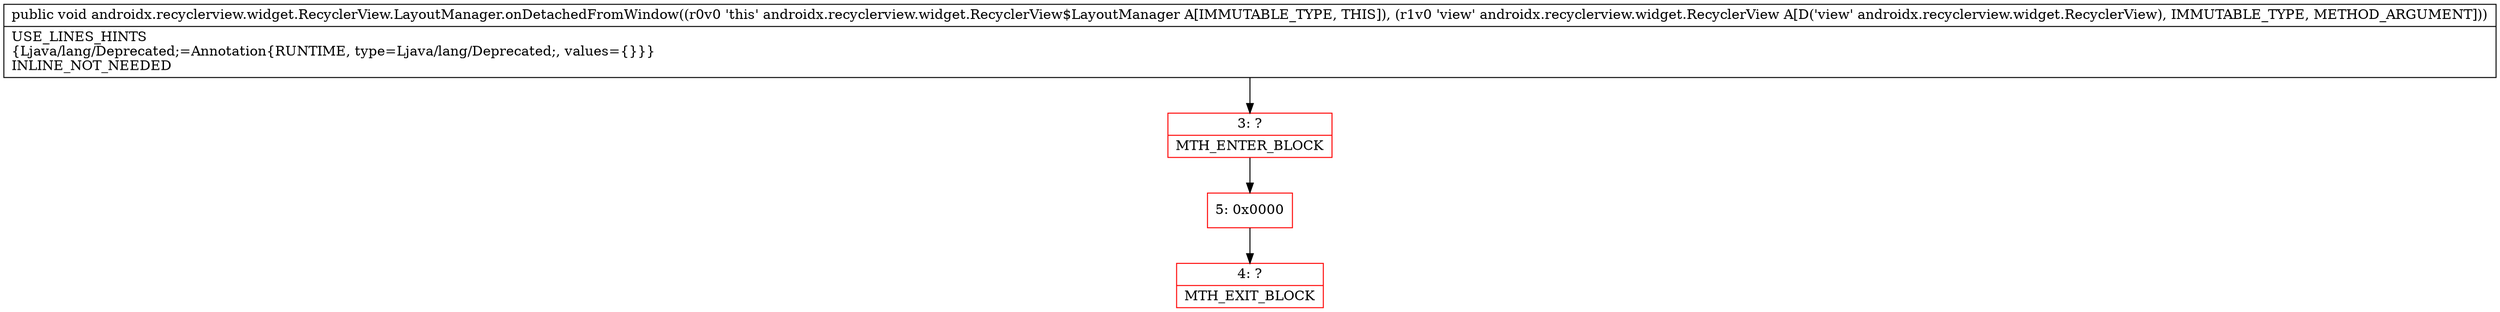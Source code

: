digraph "CFG forandroidx.recyclerview.widget.RecyclerView.LayoutManager.onDetachedFromWindow(Landroidx\/recyclerview\/widget\/RecyclerView;)V" {
subgraph cluster_Region_2097122842 {
label = "R(0)";
node [shape=record,color=blue];
}
Node_3 [shape=record,color=red,label="{3\:\ ?|MTH_ENTER_BLOCK\l}"];
Node_5 [shape=record,color=red,label="{5\:\ 0x0000}"];
Node_4 [shape=record,color=red,label="{4\:\ ?|MTH_EXIT_BLOCK\l}"];
MethodNode[shape=record,label="{public void androidx.recyclerview.widget.RecyclerView.LayoutManager.onDetachedFromWindow((r0v0 'this' androidx.recyclerview.widget.RecyclerView$LayoutManager A[IMMUTABLE_TYPE, THIS]), (r1v0 'view' androidx.recyclerview.widget.RecyclerView A[D('view' androidx.recyclerview.widget.RecyclerView), IMMUTABLE_TYPE, METHOD_ARGUMENT]))  | USE_LINES_HINTS\l\{Ljava\/lang\/Deprecated;=Annotation\{RUNTIME, type=Ljava\/lang\/Deprecated;, values=\{\}\}\}\lINLINE_NOT_NEEDED\l}"];
MethodNode -> Node_3;Node_3 -> Node_5;
Node_5 -> Node_4;
}

